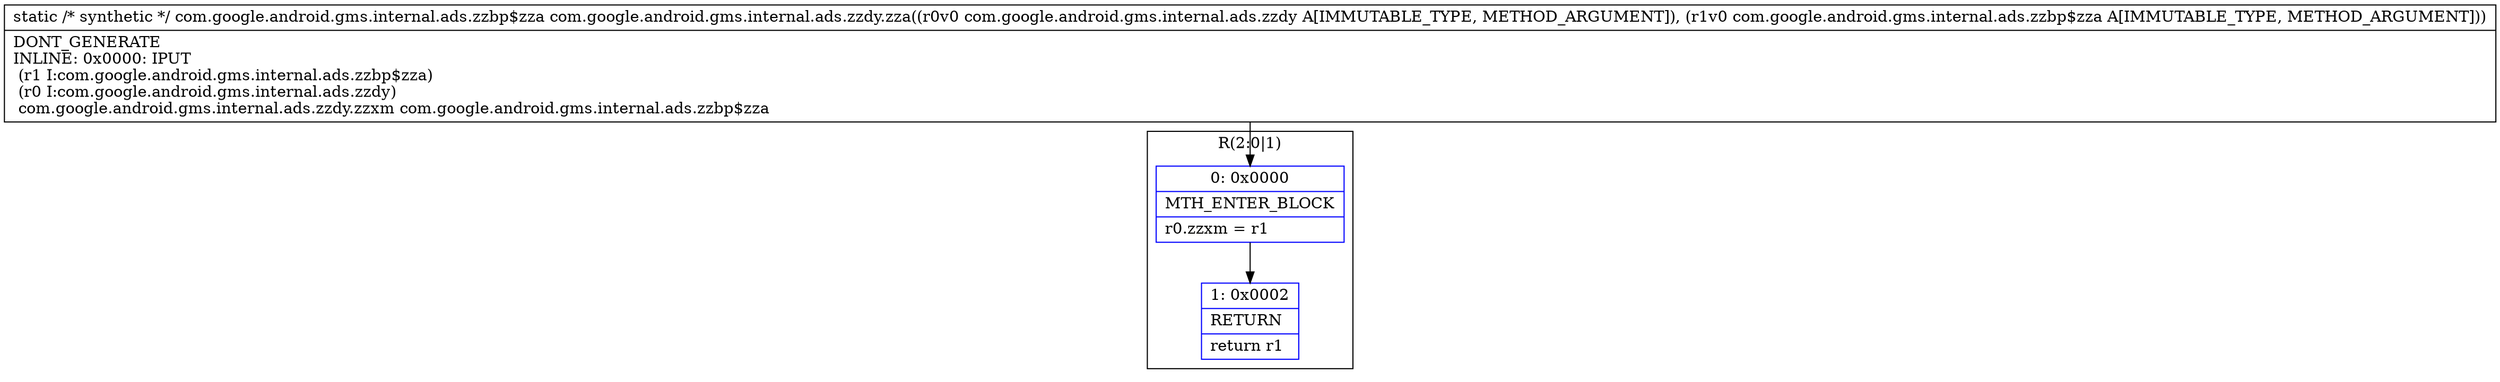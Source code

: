 digraph "CFG forcom.google.android.gms.internal.ads.zzdy.zza(Lcom\/google\/android\/gms\/internal\/ads\/zzdy;Lcom\/google\/android\/gms\/internal\/ads\/zzbp$zza;)Lcom\/google\/android\/gms\/internal\/ads\/zzbp$zza;" {
subgraph cluster_Region_745212710 {
label = "R(2:0|1)";
node [shape=record,color=blue];
Node_0 [shape=record,label="{0\:\ 0x0000|MTH_ENTER_BLOCK\l|r0.zzxm = r1\l}"];
Node_1 [shape=record,label="{1\:\ 0x0002|RETURN\l|return r1\l}"];
}
MethodNode[shape=record,label="{static \/* synthetic *\/ com.google.android.gms.internal.ads.zzbp$zza com.google.android.gms.internal.ads.zzdy.zza((r0v0 com.google.android.gms.internal.ads.zzdy A[IMMUTABLE_TYPE, METHOD_ARGUMENT]), (r1v0 com.google.android.gms.internal.ads.zzbp$zza A[IMMUTABLE_TYPE, METHOD_ARGUMENT]))  | DONT_GENERATE\lINLINE: 0x0000: IPUT  \l  (r1 I:com.google.android.gms.internal.ads.zzbp$zza)\l  (r0 I:com.google.android.gms.internal.ads.zzdy)\l com.google.android.gms.internal.ads.zzdy.zzxm com.google.android.gms.internal.ads.zzbp$zza\l}"];
MethodNode -> Node_0;
Node_0 -> Node_1;
}

